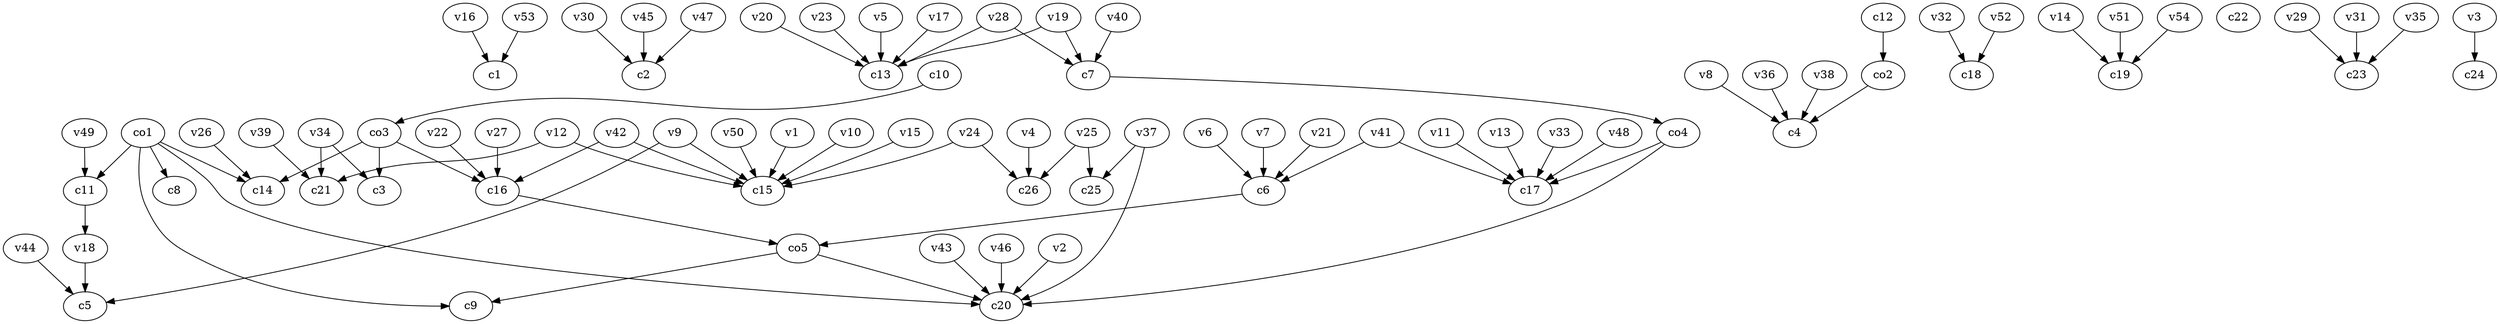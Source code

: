 strict digraph  {
c1;
c2;
c3;
c4;
c5;
c6;
c7;
c8;
c9;
c10;
c11;
c12;
c13;
c14;
c15;
c16;
c17;
c18;
c19;
c20;
c21;
c22;
c23;
c24;
c25;
c26;
v1;
v2;
v3;
v4;
v5;
v6;
v7;
v8;
v9;
v10;
v11;
v12;
v13;
v14;
v15;
v16;
v17;
v18;
v19;
v20;
v21;
v22;
v23;
v24;
v25;
v26;
v27;
v28;
v29;
v30;
v31;
v32;
v33;
v34;
v35;
v36;
v37;
v38;
v39;
v40;
v41;
v42;
v43;
v44;
v45;
v46;
v47;
v48;
v49;
v50;
v51;
v52;
v53;
v54;
co1;
co2;
co3;
co4;
co5;
c6 -> co5  [weight=1];
c7 -> co4  [weight=1];
c10 -> co3  [weight=1];
c11 -> v18  [weight=1];
c12 -> co2  [weight=1];
c16 -> co5  [weight=1];
v1 -> c15  [weight=1];
v2 -> c20  [weight=1];
v3 -> c24  [weight=1];
v4 -> c26  [weight=1];
v5 -> c13  [weight=1];
v6 -> c6  [weight=1];
v7 -> c6  [weight=1];
v8 -> c4  [weight=1];
v9 -> c15  [weight=1];
v9 -> c5  [weight=1];
v10 -> c15  [weight=1];
v11 -> c17  [weight=1];
v12 -> c21  [weight=1];
v12 -> c15  [weight=1];
v13 -> c17  [weight=1];
v14 -> c19  [weight=1];
v15 -> c15  [weight=1];
v16 -> c1  [weight=1];
v17 -> c13  [weight=1];
v18 -> c5  [weight=1];
v19 -> c13  [weight=1];
v19 -> c7  [weight=1];
v20 -> c13  [weight=1];
v21 -> c6  [weight=1];
v22 -> c16  [weight=1];
v23 -> c13  [weight=1];
v24 -> c26  [weight=1];
v24 -> c15  [weight=1];
v25 -> c25  [weight=1];
v25 -> c26  [weight=1];
v26 -> c14  [weight=1];
v27 -> c16  [weight=1];
v28 -> c13  [weight=1];
v28 -> c7  [weight=1];
v29 -> c23  [weight=1];
v30 -> c2  [weight=1];
v31 -> c23  [weight=1];
v32 -> c18  [weight=1];
v33 -> c17  [weight=1];
v34 -> c3  [weight=1];
v34 -> c21  [weight=1];
v35 -> c23  [weight=1];
v36 -> c4  [weight=1];
v37 -> c20  [weight=1];
v37 -> c25  [weight=1];
v38 -> c4  [weight=1];
v39 -> c21  [weight=1];
v40 -> c7  [weight=1];
v41 -> c6  [weight=1];
v41 -> c17  [weight=1];
v42 -> c15  [weight=1];
v42 -> c16  [weight=1];
v43 -> c20  [weight=1];
v44 -> c5  [weight=1];
v45 -> c2  [weight=1];
v46 -> c20  [weight=1];
v47 -> c2  [weight=1];
v48 -> c17  [weight=1];
v49 -> c11  [weight=1];
v50 -> c15  [weight=1];
v51 -> c19  [weight=1];
v52 -> c18  [weight=1];
v53 -> c1  [weight=1];
v54 -> c19  [weight=1];
co1 -> c8  [weight=1];
co1 -> c9  [weight=1];
co1 -> c11  [weight=1];
co1 -> c20  [weight=1];
co1 -> c14  [weight=1];
co2 -> c4  [weight=1];
co3 -> c16  [weight=1];
co3 -> c14  [weight=1];
co3 -> c3  [weight=1];
co4 -> c20  [weight=1];
co4 -> c17  [weight=1];
co5 -> c9  [weight=1];
co5 -> c20  [weight=1];
}
